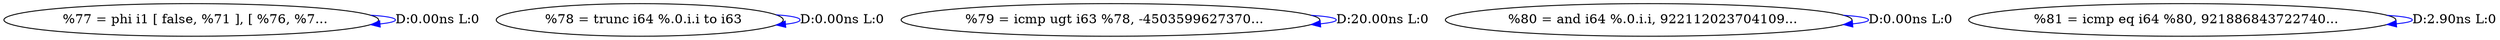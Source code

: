 digraph {
Node0x3cc74d0[label="  %77 = phi i1 [ false, %71 ], [ %76, %7..."];
Node0x3cc74d0 -> Node0x3cc74d0[label="D:0.00ns L:0",color=blue];
Node0x3cc75b0[label="  %78 = trunc i64 %.0.i.i to i63"];
Node0x3cc75b0 -> Node0x3cc75b0[label="D:0.00ns L:0",color=blue];
Node0x3cc7690[label="  %79 = icmp ugt i63 %78, -4503599627370..."];
Node0x3cc7690 -> Node0x3cc7690[label="D:20.00ns L:0",color=blue];
Node0x3cca9d0[label="  %80 = and i64 %.0.i.i, 922112023704109..."];
Node0x3cca9d0 -> Node0x3cca9d0[label="D:0.00ns L:0",color=blue];
Node0x3ccaab0[label="  %81 = icmp eq i64 %80, 921886843722740..."];
Node0x3ccaab0 -> Node0x3ccaab0[label="D:2.90ns L:0",color=blue];
}
